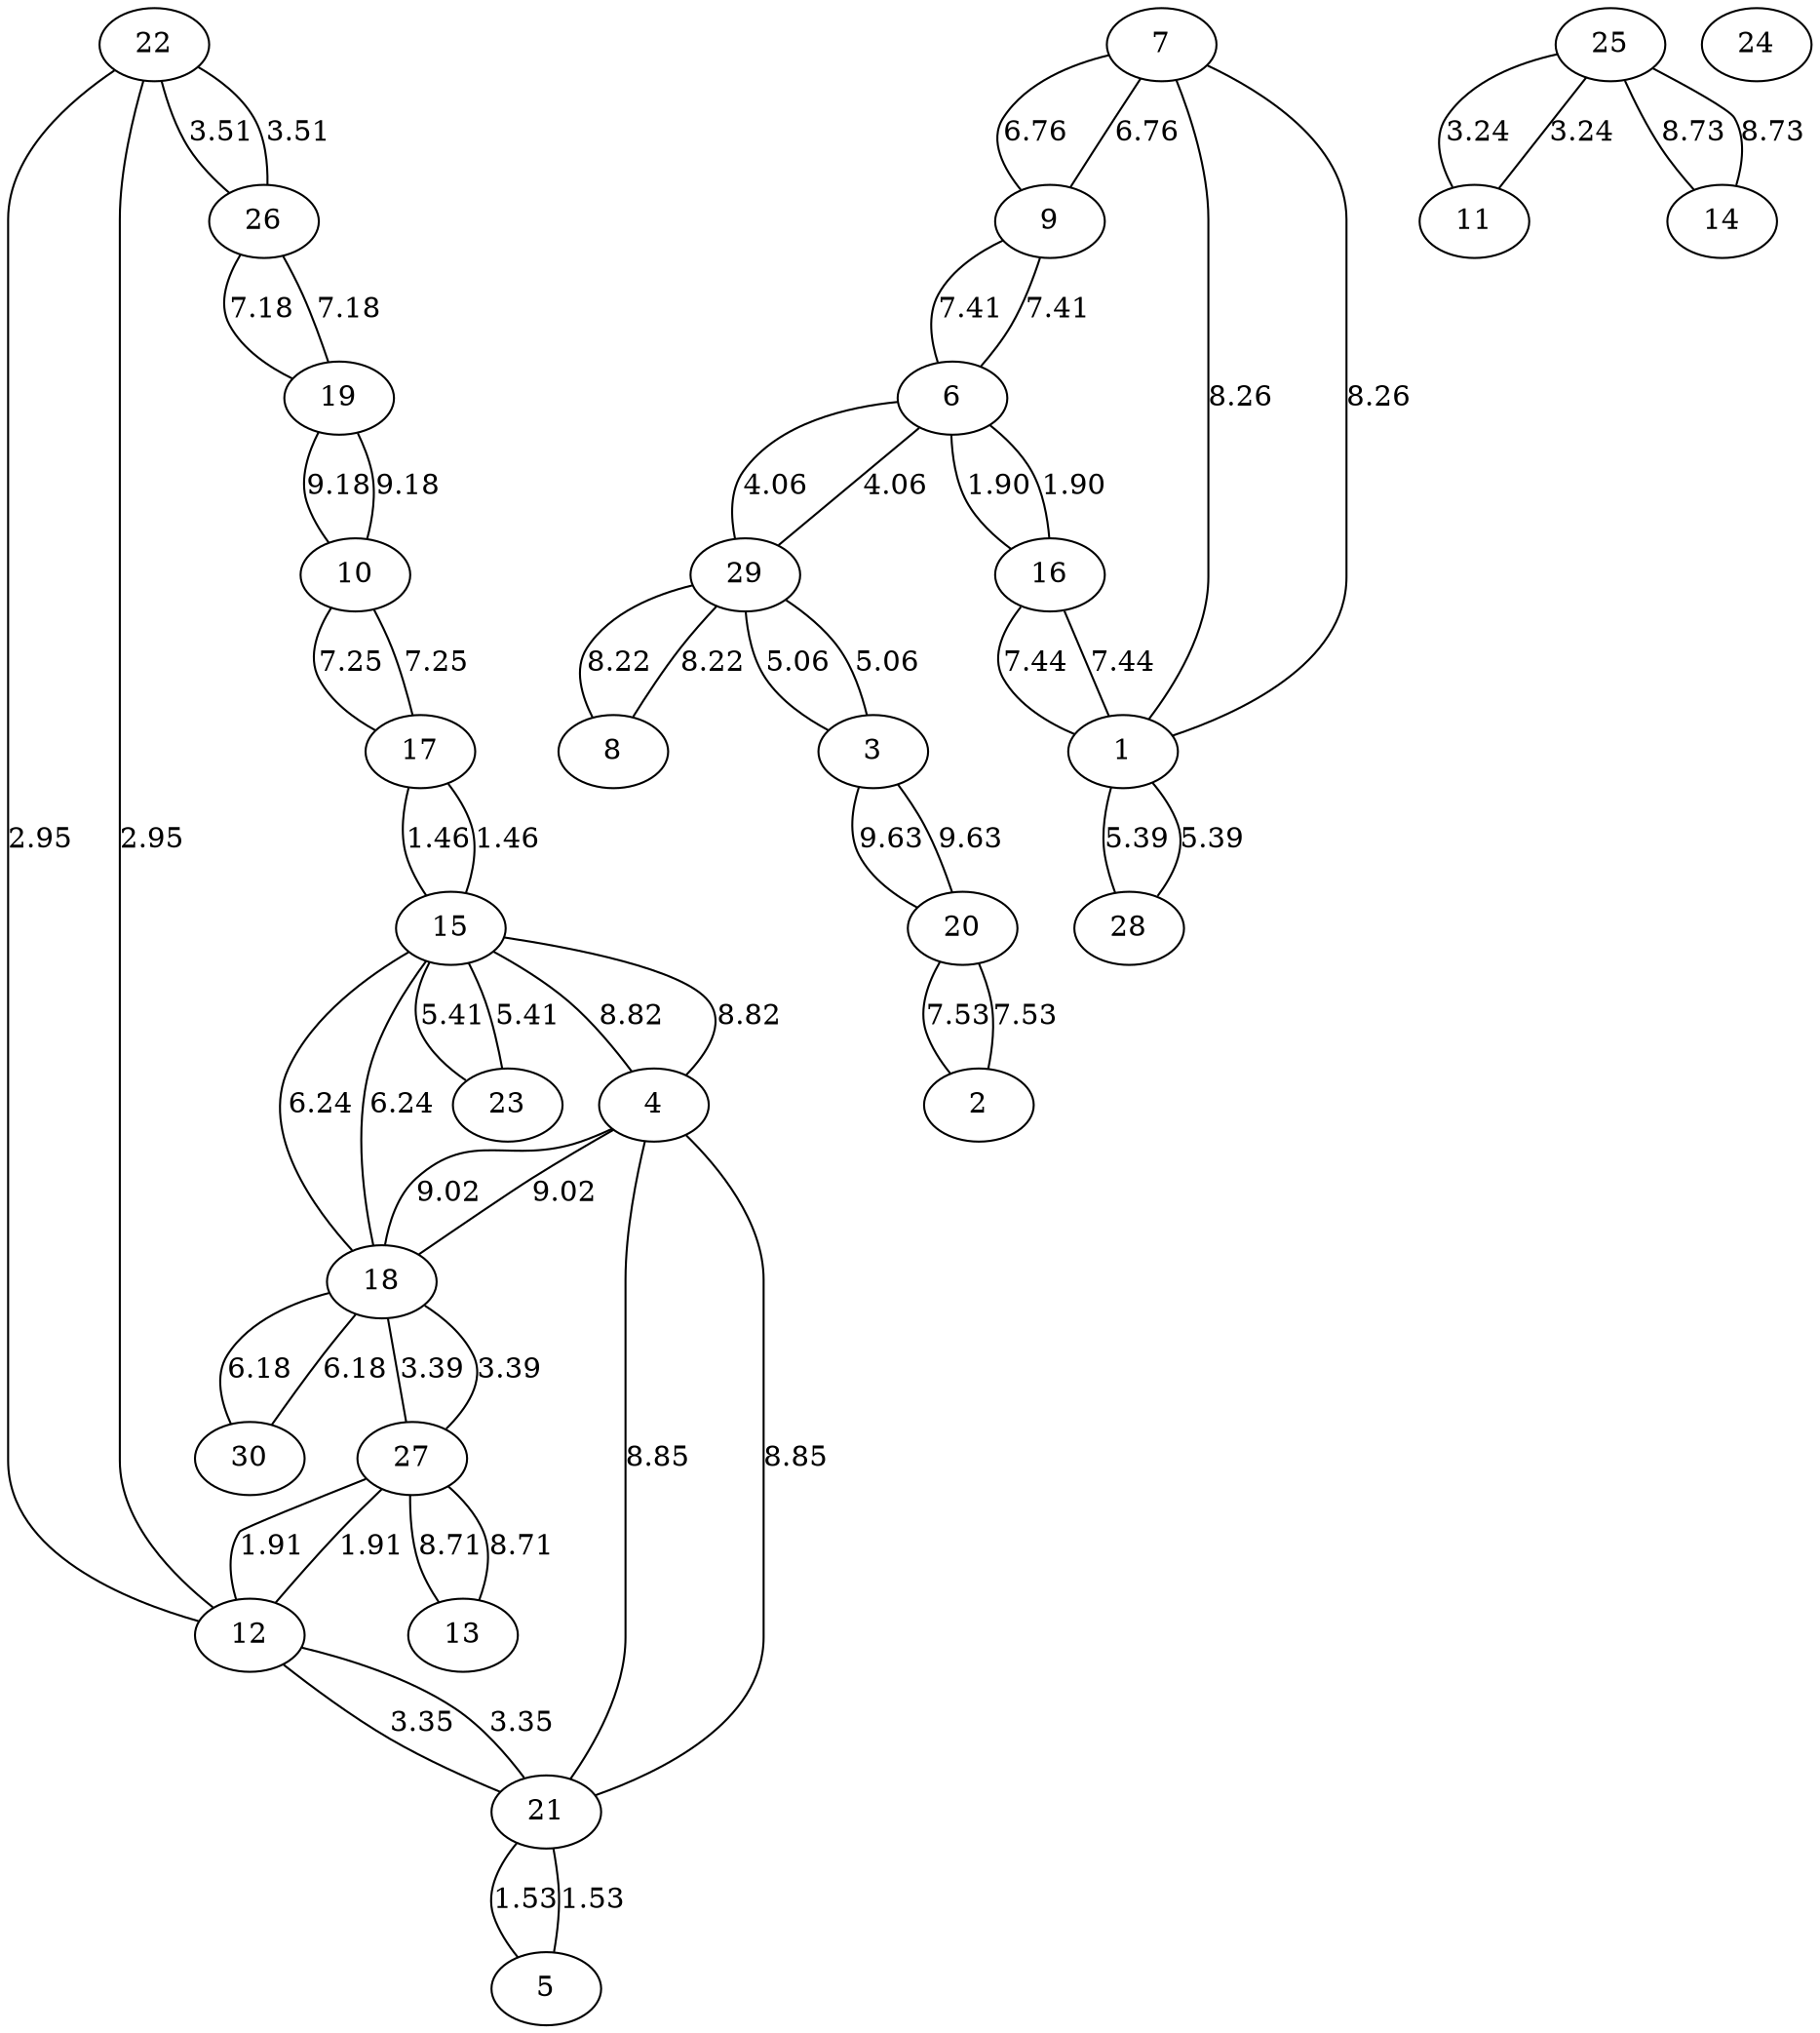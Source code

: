 graph sample {
22 -- 26 [label=3.51];
26 -- 22 [label=3.51];
22 -- 12 [label=2.95];
12 -- 22 [label=2.95];
7 -- 9 [label=6.76];
9 -- 7 [label=6.76];
19 -- 10 [label=9.18];
10 -- 19 [label=9.18];
4 -- 15 [label=8.82];
15 -- 4 [label=8.82];
19 -- 26 [label=7.18];
26 -- 19 [label=7.18];
12 -- 21 [label=3.35];
21 -- 12 [label=3.35];
25 -- 11 [label=3.24];
11 -- 25 [label=3.24];
14 -- 25 [label=8.73];
25 -- 14 [label=8.73];
1 -- 7 [label=8.26];
7 -- 1 [label=8.26];
17 -- 10 [label=7.25];
10 -- 17 [label=7.25];
21 -- 5 [label=1.53];
5 -- 21 [label=1.53];
18 -- 15 [label=6.24];
15 -- 18 [label=6.24];
6 -- 16 [label=1.90];
16 -- 6 [label=1.90];
15 -- 23 [label=5.41];
23 -- 15 [label=5.41];
3 -- 20 [label=9.63];
20 -- 3 [label=9.63];
17 -- 15 [label=1.46];
15 -- 17 [label=1.46];
18 -- 27 [label=3.39];
27 -- 18 [label=3.39];
30 -- 18 [label=6.18];
18 -- 30 [label=6.18];
4 -- 21 [label=8.85];
21 -- 4 [label=8.85];
8 -- 29 [label=8.22];
29 -- 8 [label=8.22];
28 -- 1 [label=5.39];
1 -- 28 [label=5.39];
16 -- 1 [label=7.44];
1 -- 16 [label=7.44];
12 -- 27 [label=1.91];
27 -- 12 [label=1.91];
3 -- 29 [label=5.06];
29 -- 3 [label=5.06];
6 -- 29 [label=4.06];
29 -- 6 [label=4.06];
27 -- 13 [label=8.71];
13 -- 27 [label=8.71];
18 -- 4 [label=9.02];
4 -- 18 [label=9.02];
6 -- 9 [label=7.41];
9 -- 6 [label=7.41];
20 -- 2 [label=7.53];
2 -- 20 [label=7.53];
24;
}